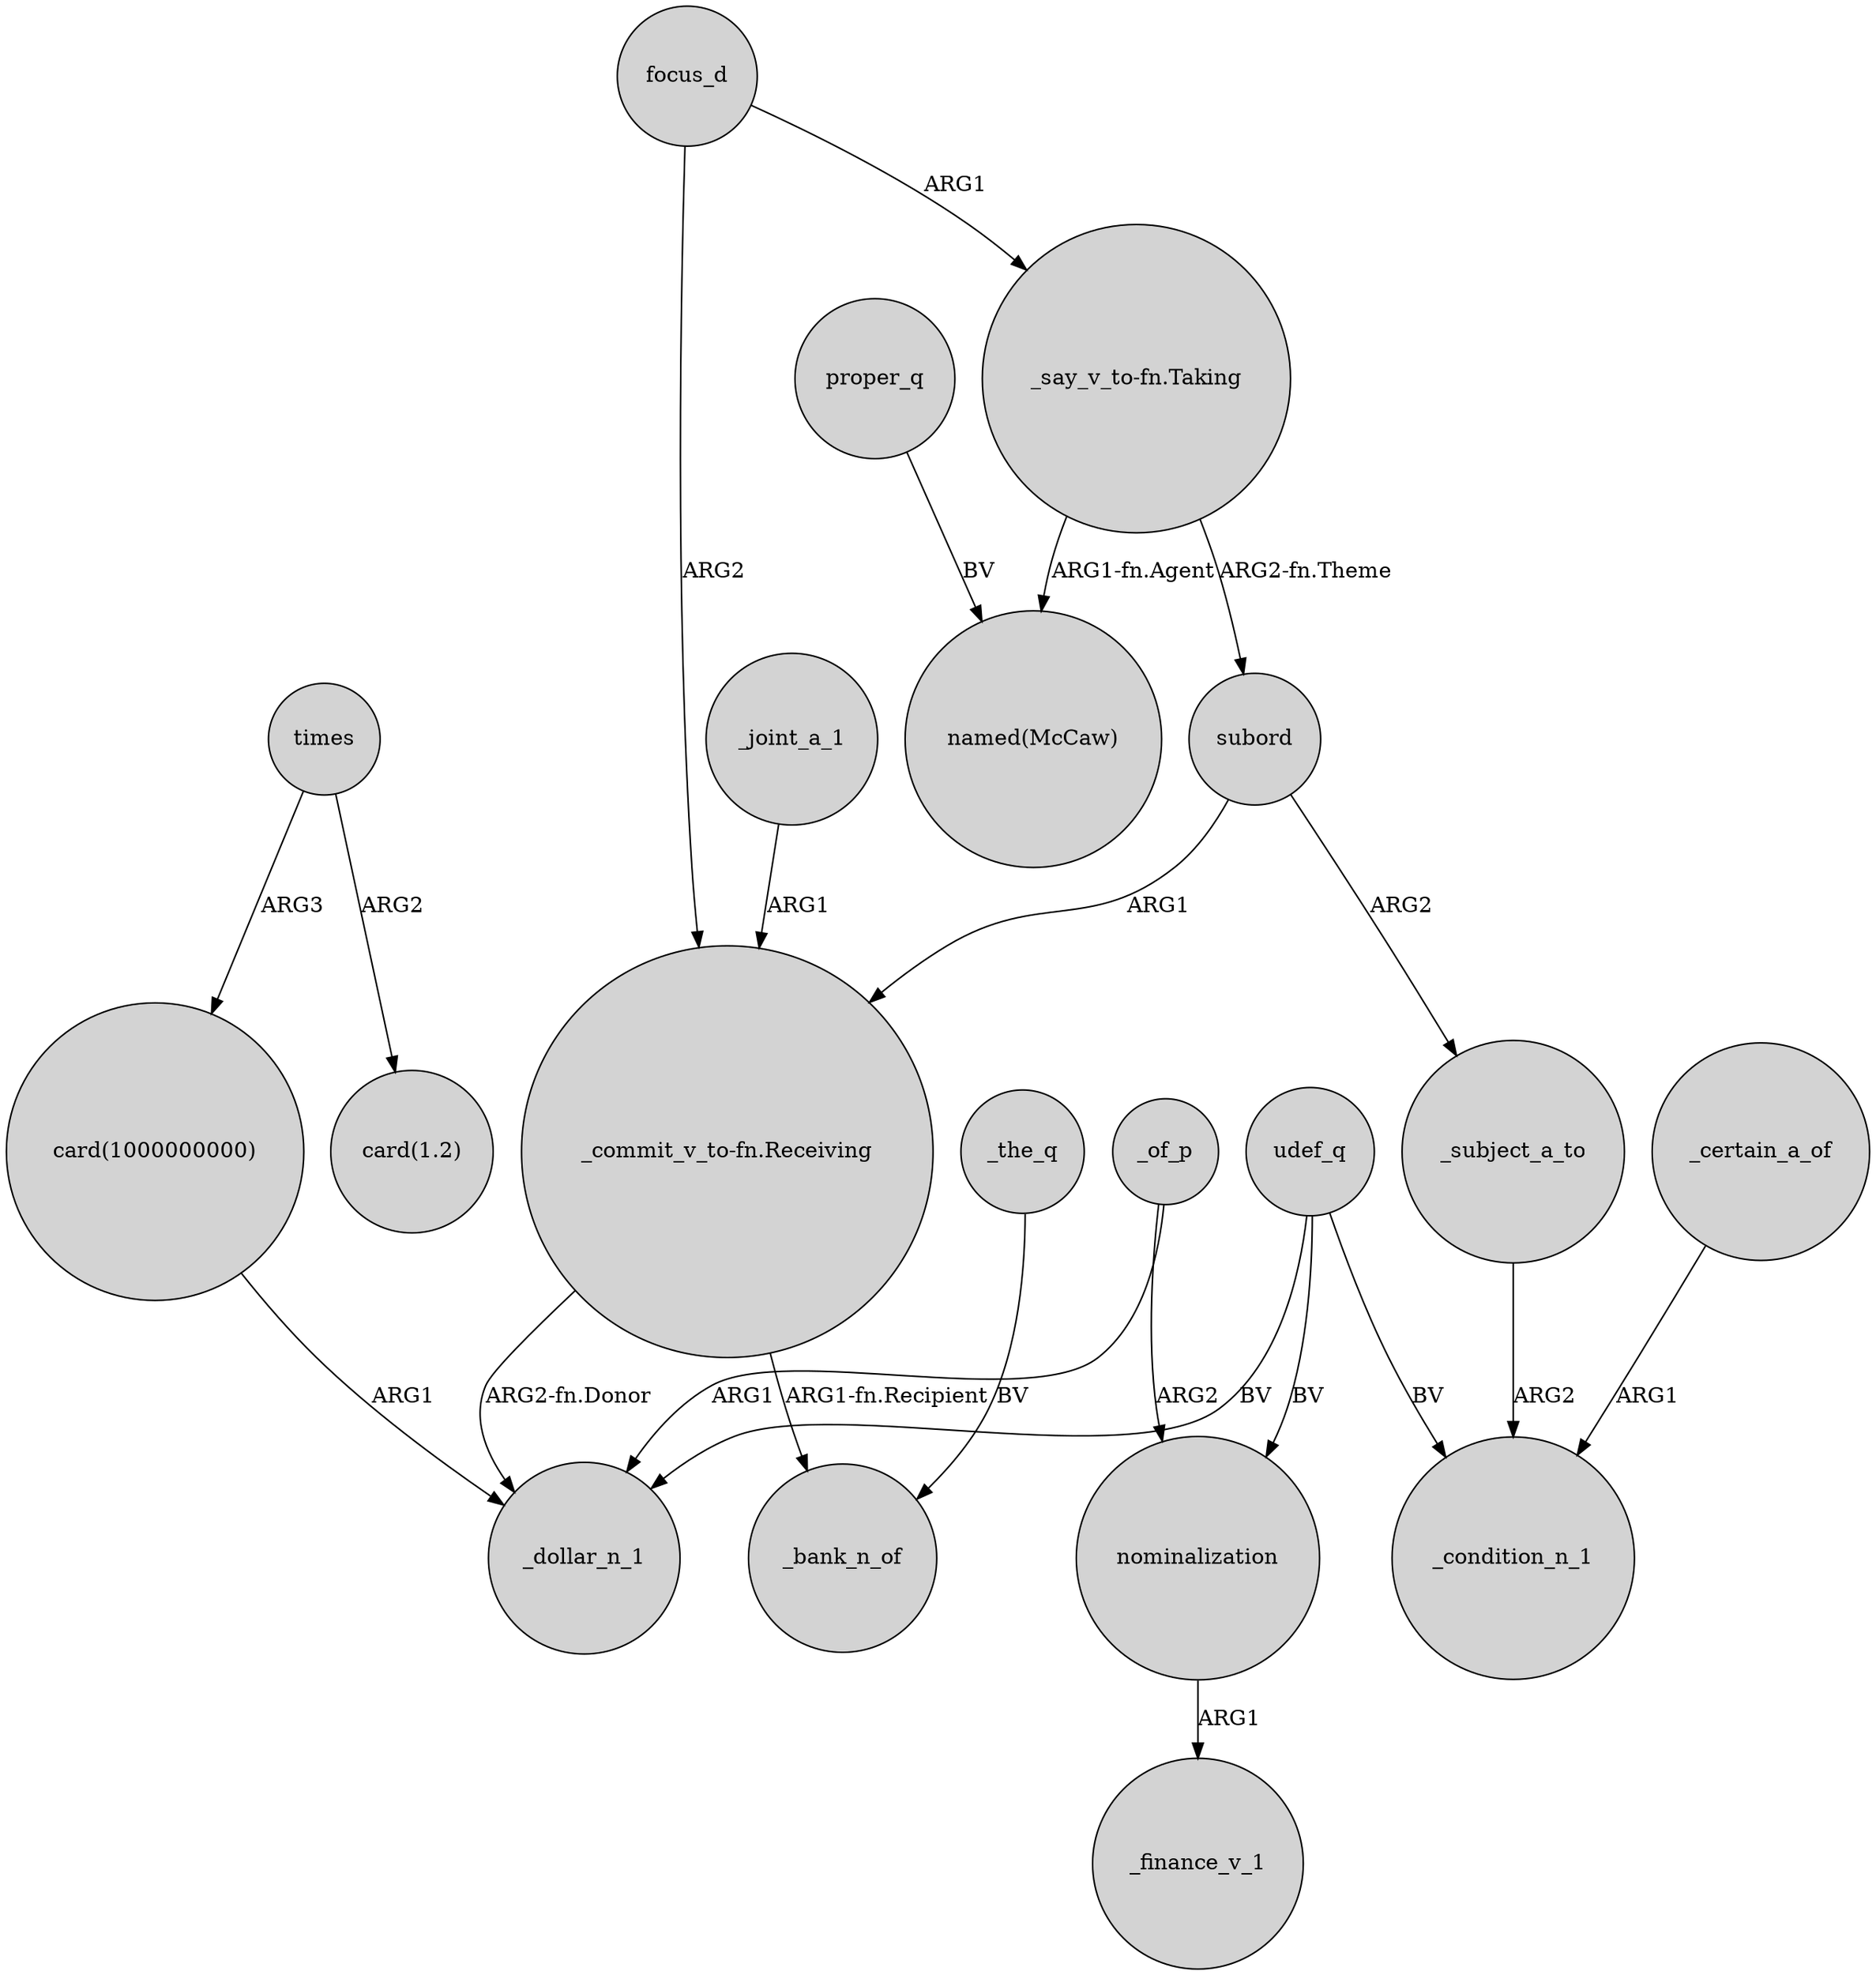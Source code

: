 digraph {
	node [shape=circle style=filled]
	_of_p -> _dollar_n_1 [label=ARG1]
	"card(1000000000)" -> _dollar_n_1 [label=ARG1]
	_certain_a_of -> _condition_n_1 [label=ARG1]
	_subject_a_to -> _condition_n_1 [label=ARG2]
	_the_q -> _bank_n_of [label=BV]
	focus_d -> "_say_v_to-fn.Taking" [label=ARG1]
	nominalization -> _finance_v_1 [label=ARG1]
	"_say_v_to-fn.Taking" -> subord [label="ARG2-fn.Theme"]
	times -> "card(1.2)" [label=ARG2]
	"_commit_v_to-fn.Receiving" -> _dollar_n_1 [label="ARG2-fn.Donor"]
	udef_q -> nominalization [label=BV]
	proper_q -> "named(McCaw)" [label=BV]
	times -> "card(1000000000)" [label=ARG3]
	_of_p -> nominalization [label=ARG2]
	subord -> _subject_a_to [label=ARG2]
	focus_d -> "_commit_v_to-fn.Receiving" [label=ARG2]
	udef_q -> _dollar_n_1 [label=BV]
	udef_q -> _condition_n_1 [label=BV]
	subord -> "_commit_v_to-fn.Receiving" [label=ARG1]
	"_say_v_to-fn.Taking" -> "named(McCaw)" [label="ARG1-fn.Agent"]
	_joint_a_1 -> "_commit_v_to-fn.Receiving" [label=ARG1]
	"_commit_v_to-fn.Receiving" -> _bank_n_of [label="ARG1-fn.Recipient"]
}
